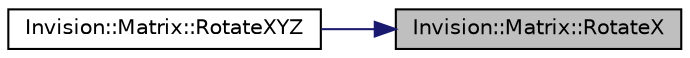 digraph "Invision::Matrix::RotateX"
{
 // LATEX_PDF_SIZE
  edge [fontname="Helvetica",fontsize="10",labelfontname="Helvetica",labelfontsize="10"];
  node [fontname="Helvetica",fontsize="10",shape=record];
  rankdir="RL";
  Node1 [label="Invision::Matrix::RotateX",height=0.2,width=0.4,color="black", fillcolor="grey75", style="filled", fontcolor="black",tooltip="rotate around X axis"];
  Node1 -> Node2 [dir="back",color="midnightblue",fontsize="10",style="solid",fontname="Helvetica"];
  Node2 [label="Invision::Matrix::RotateXYZ",height=0.2,width=0.4,color="black", fillcolor="white", style="filled",URL="$class_invision_1_1_matrix.html#adc6b6ab5ac26821a519b481c72a45773",tooltip="rotate around XYZ axis"];
}
